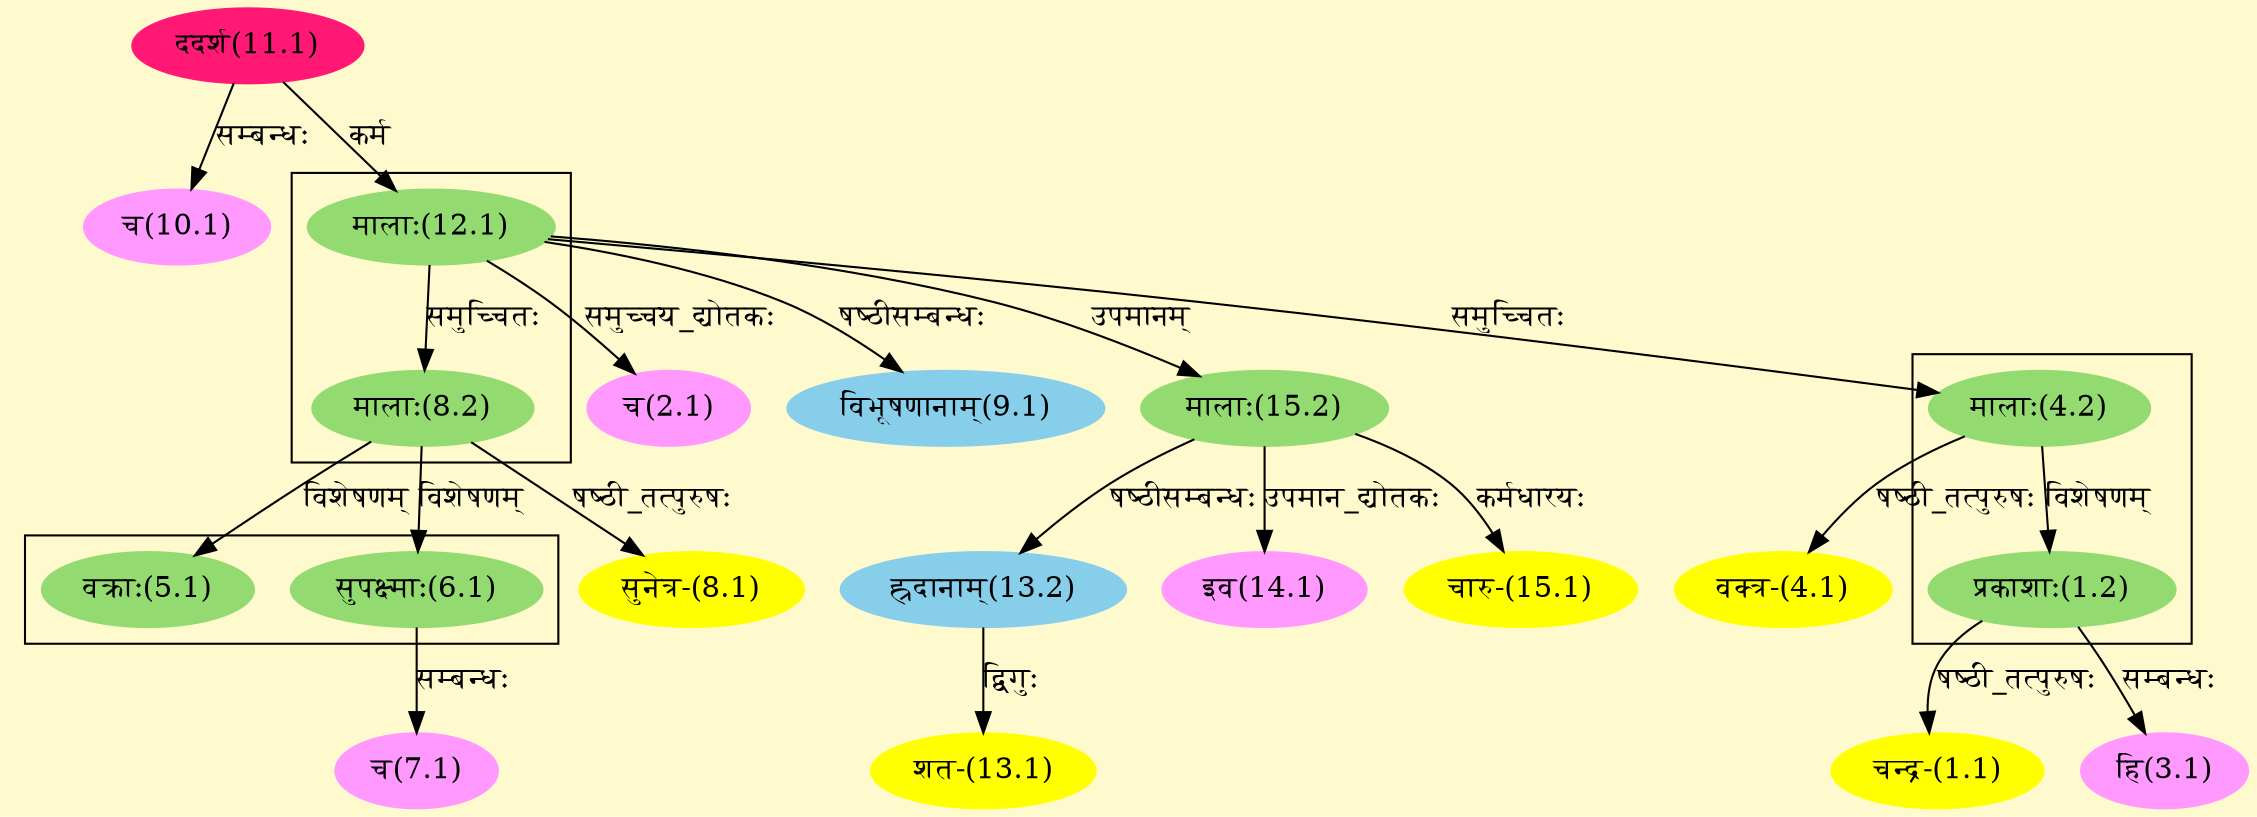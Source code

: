 digraph G{
rankdir=BT;
 compound=true;
 bgcolor="lemonchiffon1";

subgraph cluster_1{
Node1_2 [style=filled, color="#93DB70" label = "प्रकाशाः(1.2)"]
Node4_2 [style=filled, color="#93DB70" label = "मालाः(4.2)"]

}

subgraph cluster_2{
Node4_2 [style=filled, color="#93DB70" label = "मालाः(4.2)"]
Node12_1 [style=filled, color="#93DB70" label = "मालाः(12.1)"]
Node8_2 [style=filled, color="#93DB70" label = "मालाः(8.2)"]

}

subgraph cluster_3{
Node5_1 [style=filled, color="#93DB70" label = "वक्राः(5.1)"]
Node8_2 [style=filled, color="#93DB70" label = "मालाः(8.2)"]
Node6_1 [style=filled, color="#93DB70" label = "सुपक्ष्माः(6.1)"]

}
Node1_1 [style=filled, color="#FFFF00" label = "चन्द्र-(1.1)"]
Node1_2 [style=filled, color="#93DB70" label = "प्रकाशाः(1.2)"]
Node2_1 [style=filled, color="#FF99FF" label = "च(2.1)"]
Node12_1 [style=filled, color="#93DB70" label = "मालाः(12.1)"]
Node3_1 [style=filled, color="#FF99FF" label = "हि(3.1)"]
Node4_1 [style=filled, color="#FFFF00" label = "वक्त्र-(4.1)"]
Node4_2 [style=filled, color="#93DB70" label = "मालाः(4.2)"]
Node7_1 [style=filled, color="#FF99FF" label = "च(7.1)"]
Node6_1 [style=filled, color="#93DB70" label = "सुपक्ष्माः(6.1)"]
Node8_1 [style=filled, color="#FFFF00" label = "सुनेत्र-(8.1)"]
Node8_2 [style=filled, color="#93DB70" label = "मालाः(8.2)"]
Node9_1 [style=filled, color="#87CEEB" label = "विभूषणानाम्(9.1)"]
Node10_1 [style=filled, color="#FF99FF" label = "च(10.1)"]
Node11_1 [style=filled, color="#FF1975" label = "ददर्श(11.1)"]
Node [style=filled, color="" label = "()"]
Node13_1 [style=filled, color="#FFFF00" label = "शत-(13.1)"]
Node13_2 [style=filled, color="#87CEEB" label = "ह्रदानाम्(13.2)"]
Node15_2 [style=filled, color="#93DB70" label = "मालाः(15.2)"]
Node14_1 [style=filled, color="#FF99FF" label = "इव(14.1)"]
Node15_1 [style=filled, color="#FFFF00" label = "चारु-(15.1)"]
/* Start of Relations section */

Node1_1 -> Node1_2 [  label="षष्ठी_तत्पुरुषः"  dir="back" ]
Node1_2 -> Node4_2 [  label="विशेषणम्"  dir="back" ]
Node2_1 -> Node12_1 [  label="समुच्चय_द्योतकः"  dir="back" ]
Node3_1 -> Node1_2 [  label="सम्बन्धः"  dir="back" ]
Node4_1 -> Node4_2 [  label="षष्ठी_तत्पुरुषः"  dir="back" ]
Node4_2 -> Node12_1 [  label="समुच्चितः"  dir="back" ]
Node5_1 -> Node8_2 [  label="विशेषणम्"  dir="back" ]
Node6_1 -> Node8_2 [  label="विशेषणम्"  dir="back" ]
Node7_1 -> Node6_1 [  label="सम्बन्धः"  dir="back" ]
Node8_1 -> Node8_2 [  label="षष्ठी_तत्पुरुषः"  dir="back" ]
Node8_2 -> Node12_1 [  label="समुच्चितः"  dir="back" ]
Node9_1 -> Node12_1 [  label="षष्ठीसम्बन्धः"  dir="back" ]
Node10_1 -> Node11_1 [  label="सम्बन्धः"  dir="back" ]
Node12_1 -> Node11_1 [  label="कर्म"  dir="back" ]
Node13_1 -> Node13_2 [  label="द्विगुः"  dir="back" ]
Node13_2 -> Node15_2 [  label="षष्ठीसम्बन्धः"  dir="back" ]
Node14_1 -> Node15_2 [  label="उपमान_द्योतकः"  dir="back" ]
Node15_1 -> Node15_2 [  label="कर्मधारयः"  dir="back" ]
Node15_2 -> Node12_1 [  label="उपमानम्"  dir="back" ]
}

